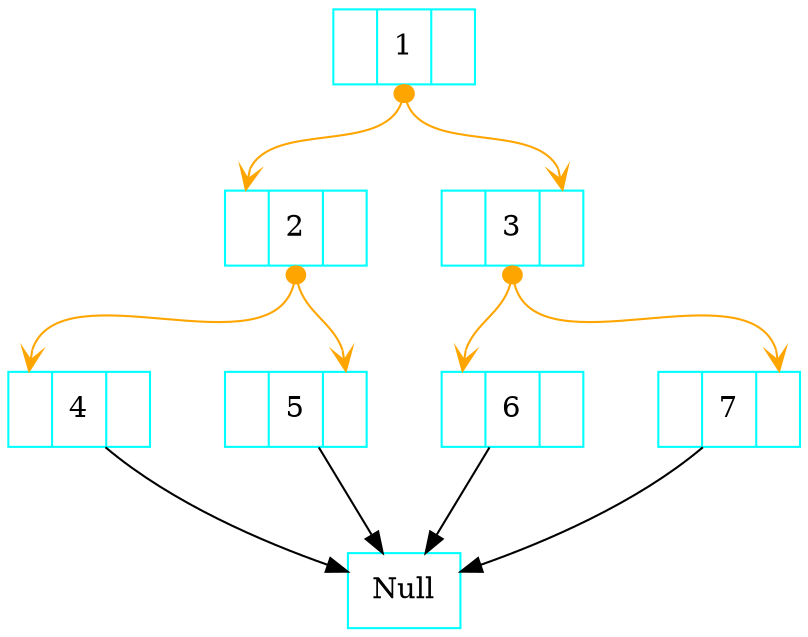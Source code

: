 digraph linkedlist {
    //rankdir=LR;
    
    node [shape=record color=cyan]
    
     nodesep=0.5; 
     ranksep=0.7;
    
    // Define the nodes
    A [label="<left>|<data> 1| <right>"];
    B [label="<left>|<data> 2| <right>"];
    C [label="<left>|<data> 3| <right>"];
    D [label="<left>|<data> 4| <right>"];
    E [label="<left>|<data> 5| <right>"];
    F [label="<left>|<data> 6| <right>"];
    G [label="<left>|<data> 7| <right>"];
    
    
    // Define the edges
    A:data -> B:left [arrowhead=vee, arrowtail=dot, color=orange, dir=both, tailclip=false];
    A:data -> C:right [arrowhead=vee, arrowtail=dot, color=orange, dir=both, tailclip=false];
    B:data -> D:left [arrowhead=vee, arrowtail=dot, color=orange, dir=both, tailclip=false];
    B:data-> E:right [arrowhead=vee, arrowtail=dot, color=orange, dir=both, tailclip=false];
    C:data -> F:left [arrowhead=vee, arrowtail=dot, color=orange, dir=both, tailclip=false];
    C:data -> G:right [arrowhead=vee, arrowtail=dot, color=orange, dir=both, tailclip=false];
    
    D:DATA -> Null 
    E:DATA -> Null 
    F:DATA -> Null
    G:DATA -> Null
    
    
  
}
